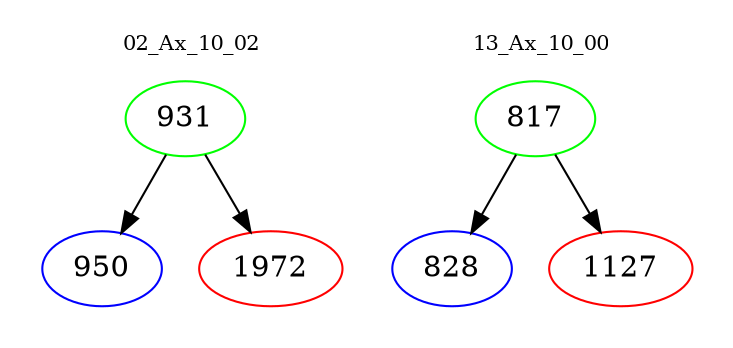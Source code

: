 digraph{
subgraph cluster_0 {
color = white
label = "02_Ax_10_02";
fontsize=10;
T0_931 [label="931", color="green"]
T0_931 -> T0_950 [color="black"]
T0_950 [label="950", color="blue"]
T0_931 -> T0_1972 [color="black"]
T0_1972 [label="1972", color="red"]
}
subgraph cluster_1 {
color = white
label = "13_Ax_10_00";
fontsize=10;
T1_817 [label="817", color="green"]
T1_817 -> T1_828 [color="black"]
T1_828 [label="828", color="blue"]
T1_817 -> T1_1127 [color="black"]
T1_1127 [label="1127", color="red"]
}
}
